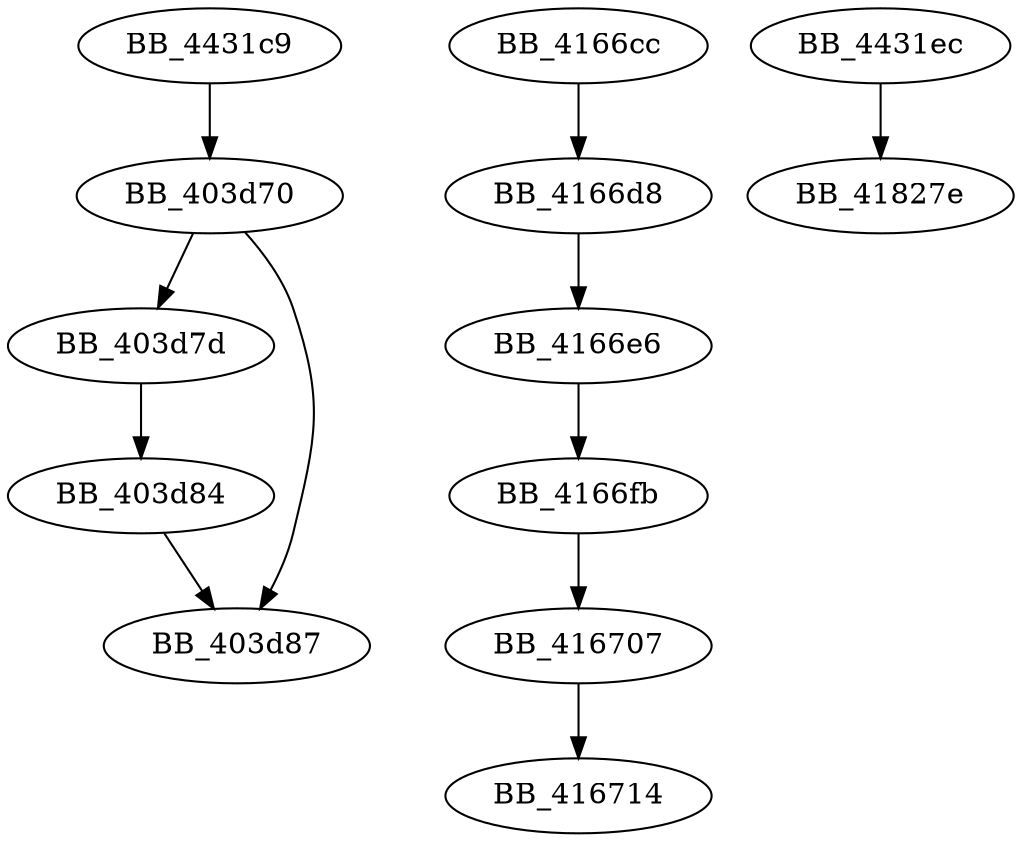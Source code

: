 DiGraph unknown_libname_4{
BB_403d70->BB_403d7d
BB_403d70->BB_403d87
BB_403d7d->BB_403d84
BB_403d84->BB_403d87
BB_4166cc->BB_4166d8
BB_4166d8->BB_4166e6
BB_4166e6->BB_4166fb
BB_4166fb->BB_416707
BB_416707->BB_416714
BB_4431c9->BB_403d70
BB_4431ec->BB_41827e
}
